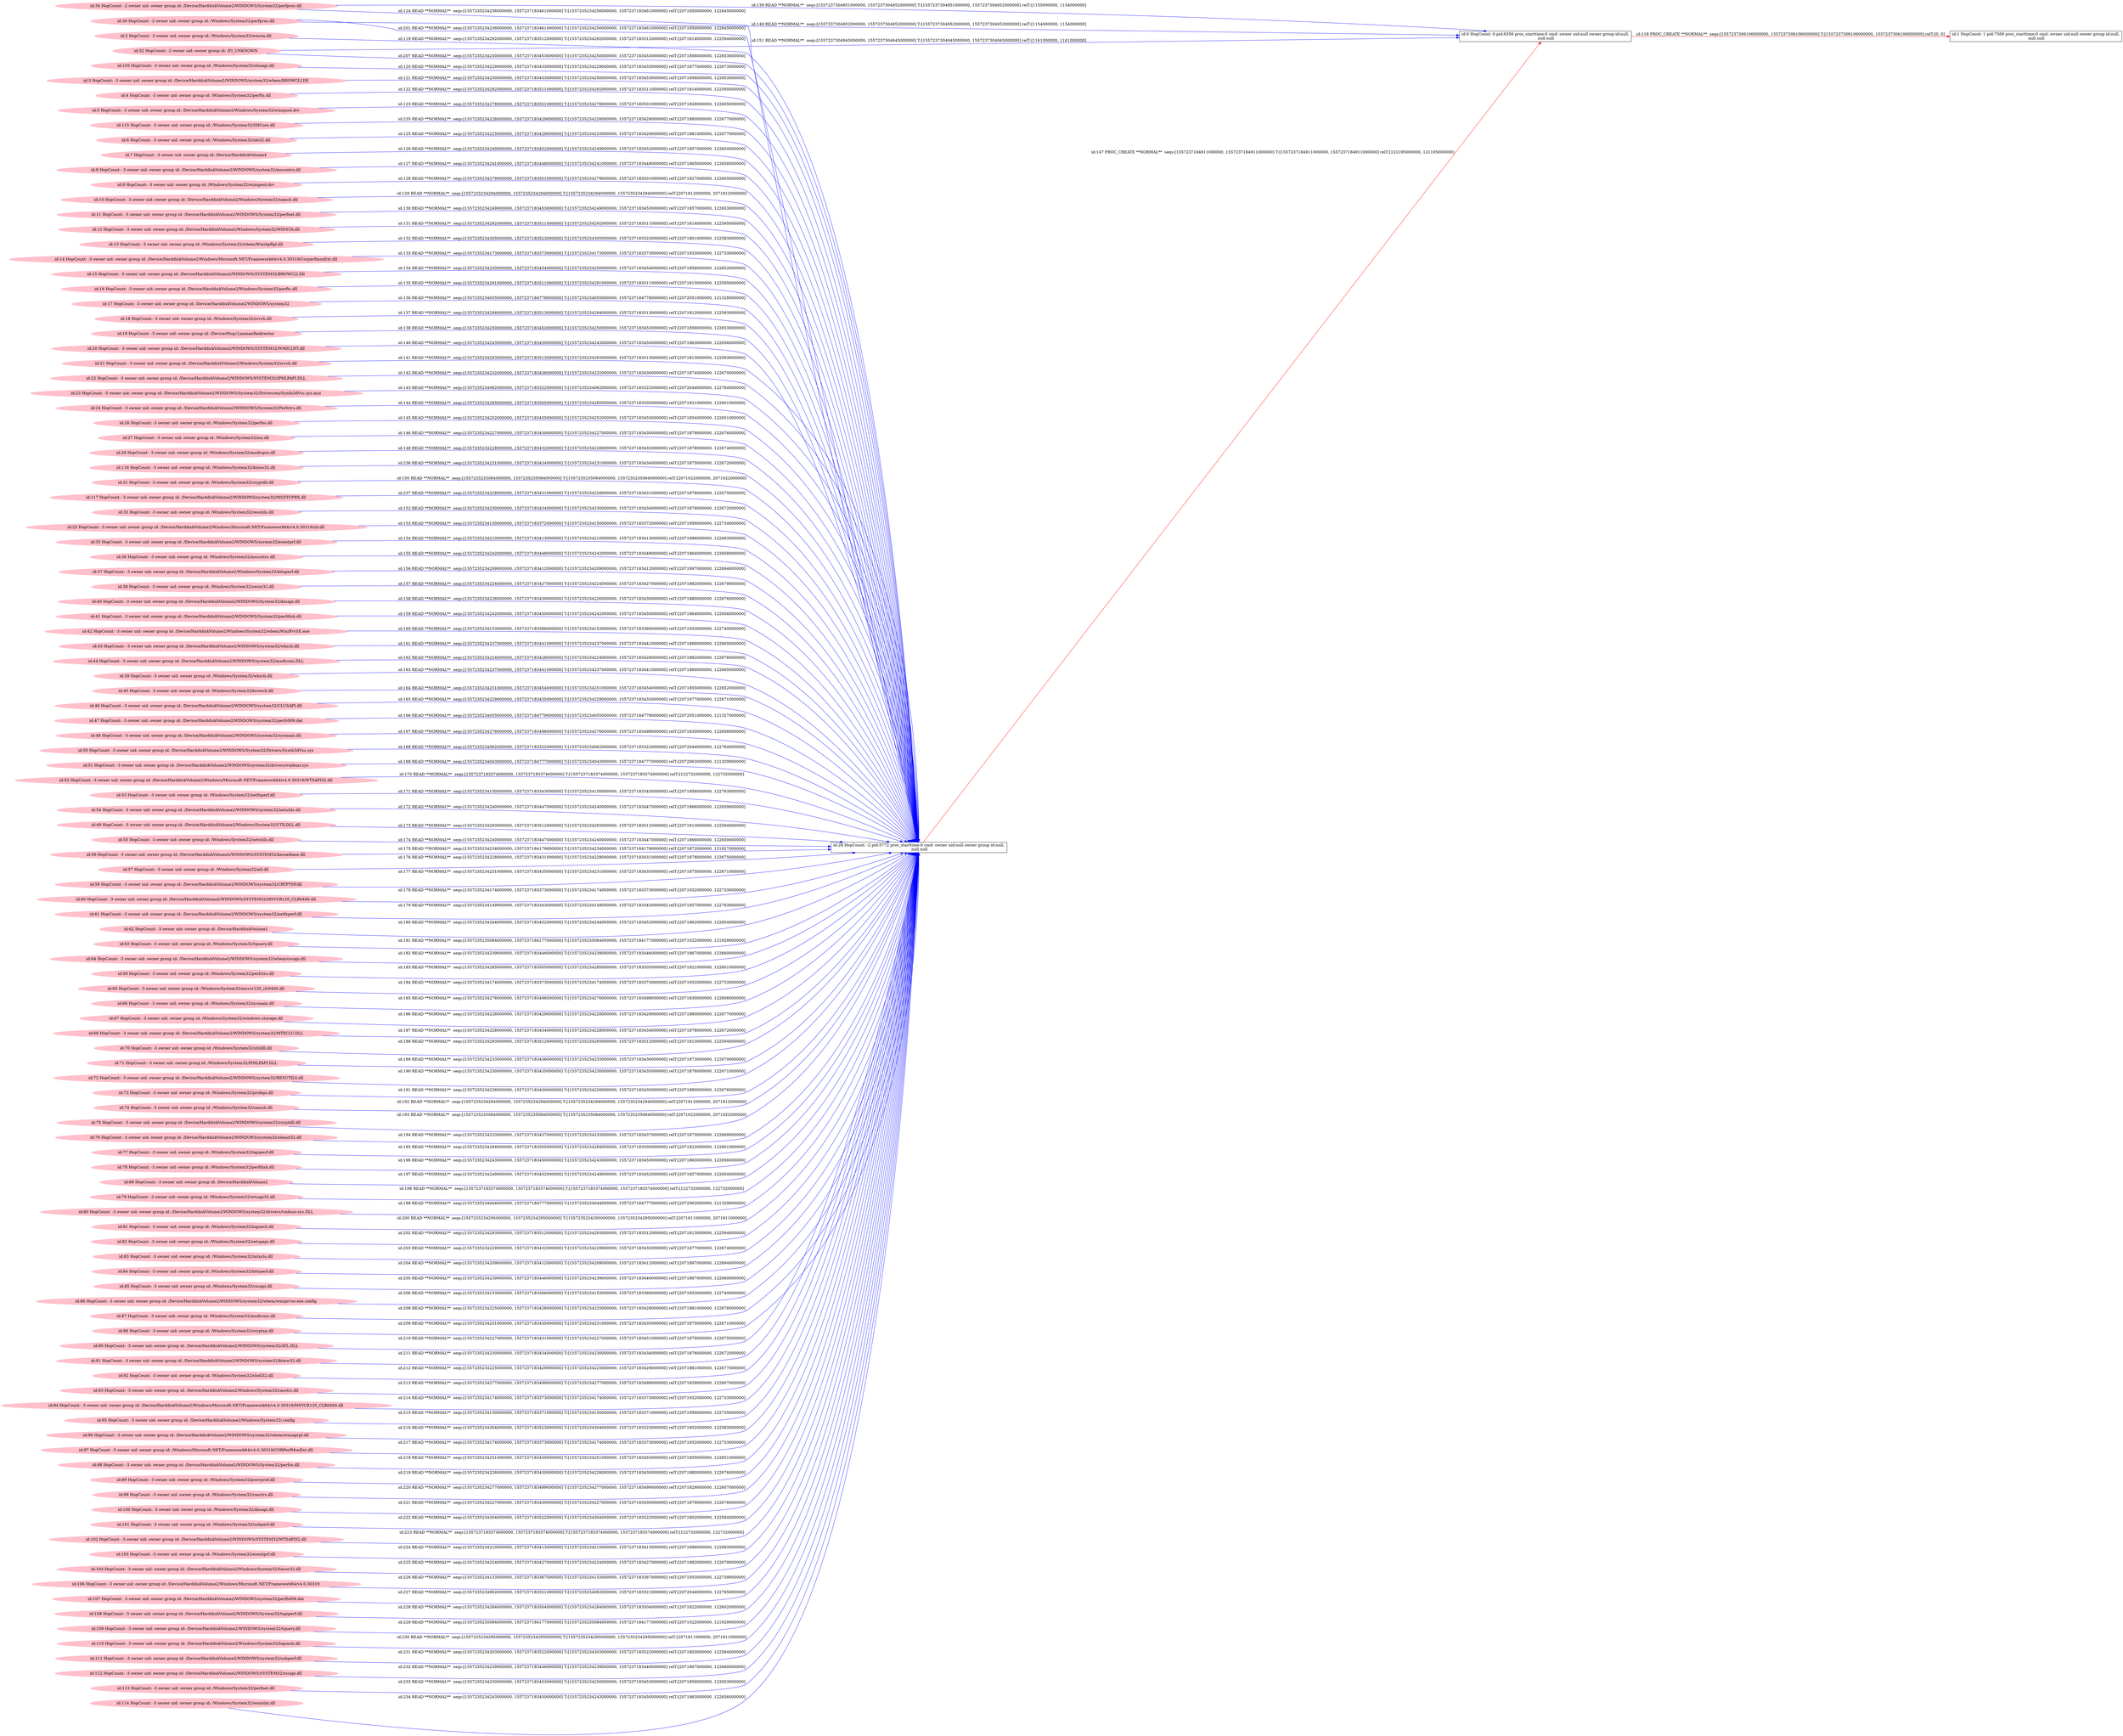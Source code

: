 digraph  {
rankdir=LR
"0"[color=black,label="id:0 HopCount: 0 pid:6356 proc_starttime:0 cmd: owner uid:null owner group id:null,\n null null", shape=box,style=solid];
"1"[color=black,label="id:1 HopCount: 1 pid:7568 proc_starttime:0 cmd: owner uid:null owner group id:null,\n null null", shape=box,style=solid];
"0" -> "1" [id=118,__obj="PROC_CREATE"color=red,label="id:118 PROC_CREATE **NORMAL**  seqs:[1557237306106000000, 1557237306106000000] T:[1557237306106000000, 1557237306106000000] relT:[0, 0]",style=solid];
"2"[color=pink,label="id:2 HopCount: -3 owner uid: owner group id: /Windows/System32/winsta.dll ", shape=oval,style=filled];
"28"[color=black,label="id:28 HopCount: -2 pid:5772 proc_starttime:0 cmd: owner uid:null owner group id:null,\n null null", shape=box,style=solid];
"2" -> "28" [id=119,__obj="READ"color=blue,label="id:119 READ **NORMAL**  seqs:[1557235234292000000, 1557237183512000000] T:[1557235234292000000, 1557237183512000000] relT:[2071814000000, 122594000000]",style=solid];
"105"[color=pink,label="id:105 HopCount: -3 owner uid: owner group id: /Windows/System32/clusapi.dll ", shape=oval,style=filled];
"105" -> "28" [id=120,__obj="READ"color=blue,label="id:120 READ **NORMAL**  seqs:[1557235234229000000, 1557237183433000000] T:[1557235234229000000, 1557237183433000000] relT:[2071877000000, 122673000000]",style=solid];
"3"[color=pink,label="id:3 HopCount: -3 owner uid: owner group id: /Device/HarddiskVolume2/WINDOWS/system32/wbem/BROWCLI.Dll ", shape=oval,style=filled];
"3" -> "28" [id=121,__obj="READ"color=blue,label="id:121 READ **NORMAL**  seqs:[1557235234250000000, 1557237183453000000] T:[1557235234250000000, 1557237183453000000] relT:[2071856000000, 122653000000]",style=solid];
"4"[color=pink,label="id:4 HopCount: -3 owner uid: owner group id: /Windows/System32/perfts.dll ", shape=oval,style=filled];
"4" -> "28" [id=122,__obj="READ"color=blue,label="id:122 READ **NORMAL**  seqs:[1557235234292000000, 1557237183511000000] T:[1557235234292000000, 1557237183511000000] relT:[2071814000000, 122595000000]",style=solid];
"5"[color=pink,label="id:5 HopCount: -3 owner uid: owner group id: /Device/HarddiskVolume2/Windows/System32/winspool.drv ", shape=oval,style=filled];
"5" -> "28" [id=123,__obj="READ"color=blue,label="id:123 READ **NORMAL**  seqs:[1557235234278000000, 1557237183501000000] T:[1557235234278000000, 1557237183501000000] relT:[2071828000000, 122605000000]",style=solid];
"34"[color=pink,label="id:34 HopCount: -2 owner uid: owner group id: /Device/HarddiskVolume2/WINDOWS/System32/perfproc.dll ", shape=oval,style=filled];
"34" -> "28" [id=124,__obj="READ"color=blue,label="id:124 READ **NORMAL**  seqs:[1557235234256000000, 1557237183461000000] T:[1557235234256000000, 1557237183461000000] relT:[2071850000000, 122645000000]",style=solid];
"6"[color=pink,label="id:6 HopCount: -3 owner uid: owner group id: /Windows/System32/ole32.dll ", shape=oval,style=filled];
"6" -> "28" [id=125,__obj="READ"color=blue,label="id:125 READ **NORMAL**  seqs:[1557235234225000000, 1557237183429000000] T:[1557235234225000000, 1557237183429000000] relT:[2071881000000, 122677000000]",style=solid];
"7"[color=pink,label="id:7 HopCount: -3 owner uid: owner group id: /Device/HarddiskVolume4 ", shape=oval,style=filled];
"7" -> "28" [id=126,__obj="READ"color=blue,label="id:126 READ **NORMAL**  seqs:[1557235234249000000, 1557237183452000000] T:[1557235234249000000, 1557237183452000000] relT:[2071857000000, 122654000000]",style=solid];
"8"[color=pink,label="id:8 HopCount: -3 owner uid: owner group id: /Device/HarddiskVolume2/WINDOWS/system32/msscntrs.dll ", shape=oval,style=filled];
"8" -> "28" [id=127,__obj="READ"color=blue,label="id:127 READ **NORMAL**  seqs:[1557235234241000000, 1557237183448000000] T:[1557235234241000000, 1557237183448000000] relT:[2071865000000, 122658000000]",style=solid];
"9"[color=pink,label="id:9 HopCount: -3 owner uid: owner group id: /Windows/System32/winspool.drv ", shape=oval,style=filled];
"9" -> "28" [id=128,__obj="READ"color=blue,label="id:128 READ **NORMAL**  seqs:[1557235234279000000, 1557237183501000000] T:[1557235234279000000, 1557237183501000000] relT:[2071827000000, 122605000000]",style=solid];
"10"[color=pink,label="id:10 HopCount: -3 owner uid: owner group id: /Device/HarddiskVolume2/Windows/System32/samcli.dll ", shape=oval,style=filled];
"10" -> "28" [id=129,__obj="READ"color=blue,label="id:129 READ **NORMAL**  seqs:[1557235234294000000, 1557235234294000000] T:[1557235234294000000, 1557235234294000000] relT:[2071812000000, 2071812000000]",style=solid];
"11"[color=pink,label="id:11 HopCount: -3 owner uid: owner group id: /Device/HarddiskVolume2/WINDOWS/System32/perfnet.dll ", shape=oval,style=filled];
"11" -> "28" [id=130,__obj="READ"color=blue,label="id:130 READ **NORMAL**  seqs:[1557235234249000000, 1557237183453000000] T:[1557235234249000000, 1557237183453000000] relT:[2071857000000, 122653000000]",style=solid];
"12"[color=pink,label="id:12 HopCount: -3 owner uid: owner group id: /Device/HarddiskVolume2/Windows/System32/WINSTA.dll ", shape=oval,style=filled];
"12" -> "28" [id=131,__obj="READ"color=blue,label="id:131 READ **NORMAL**  seqs:[1557235234292000000, 1557237183511000000] T:[1557235234292000000, 1557237183511000000] relT:[2071814000000, 122595000000]",style=solid];
"13"[color=pink,label="id:13 HopCount: -3 owner uid: owner group id: /Windows/System32/wbem/WmiApRpl.dll ", shape=oval,style=filled];
"13" -> "28" [id=132,__obj="READ"color=blue,label="id:132 READ **NORMAL**  seqs:[1557235234305000000, 1557237183523000000] T:[1557235234305000000, 1557237183523000000] relT:[2071801000000, 122583000000]",style=solid];
"14"[color=pink,label="id:14 HopCount: -3 owner uid: owner group id: /Device/HarddiskVolume2/Windows/Microsoft.NET/Framework64/v4.0.30319/CorperfmonExt.dll ", shape=oval,style=filled];
"14" -> "28" [id=133,__obj="READ"color=blue,label="id:133 READ **NORMAL**  seqs:[1557235234173000000, 1557237183373000000] T:[1557235234173000000, 1557237183373000000] relT:[2071933000000, 122733000000]",style=solid];
"15"[color=pink,label="id:15 HopCount: -3 owner uid: owner group id: /Device/HarddiskVolume2/WINDOWS/SYSTEM32/BROWCLI.Dll ", shape=oval,style=filled];
"15" -> "28" [id=134,__obj="READ"color=blue,label="id:134 READ **NORMAL**  seqs:[1557235234250000000, 1557237183454000000] T:[1557235234250000000, 1557237183454000000] relT:[2071856000000, 122652000000]",style=solid];
"16"[color=pink,label="id:16 HopCount: -3 owner uid: owner group id: /Device/HarddiskVolume2/Windows/System32/perfts.dll ", shape=oval,style=filled];
"16" -> "28" [id=135,__obj="READ"color=blue,label="id:135 READ **NORMAL**  seqs:[1557235234291000000, 1557237183511000000] T:[1557235234291000000, 1557237183511000000] relT:[2071815000000, 122595000000]",style=solid];
"17"[color=pink,label="id:17 HopCount: -3 owner uid: owner group id: /Device/HarddiskVolume2/WINDOWS/system32 ", shape=oval,style=filled];
"17" -> "28" [id=136,__obj="READ"color=blue,label="id:136 READ **NORMAL**  seqs:[1557235234055000000, 1557237184778000000] T:[1557235234055000000, 1557237184778000000] relT:[2072051000000, 121328000000]",style=solid];
"18"[color=pink,label="id:18 HopCount: -3 owner uid: owner group id: /Windows/System32/srvcli.dll ", shape=oval,style=filled];
"18" -> "28" [id=137,__obj="READ"color=blue,label="id:137 READ **NORMAL**  seqs:[1557235234294000000, 1557237183513000000] T:[1557235234294000000, 1557237183513000000] relT:[2071812000000, 122593000000]",style=solid];
"19"[color=pink,label="id:19 HopCount: -3 owner uid: owner group id: /Device/Mup/;LanmanRedirector ", shape=oval,style=filled];
"19" -> "28" [id=138,__obj="READ"color=blue,label="id:138 READ **NORMAL**  seqs:[1557235234250000000, 1557237183453000000] T:[1557235234250000000, 1557237183453000000] relT:[2071856000000, 122653000000]",style=solid];
"34" -> "0" [id=139,__obj="READ"color=blue,label="id:139 READ **NORMAL**  seqs:[1557237304951000000, 1557237304952000000] T:[1557237304951000000, 1557237304952000000] relT:[1155000000, 1154000000]",style=solid];
"20"[color=pink,label="id:20 HopCount: -3 owner uid: owner group id: /Device/HarddiskVolume2/WINDOWS/SYSTEM32/WMICLNT.dll ", shape=oval,style=filled];
"20" -> "28" [id=140,__obj="READ"color=blue,label="id:140 READ **NORMAL**  seqs:[1557235234243000000, 1557237183450000000] T:[1557235234243000000, 1557237183450000000] relT:[2071863000000, 122656000000]",style=solid];
"21"[color=pink,label="id:21 HopCount: -3 owner uid: owner group id: /Device/HarddiskVolume2/Windows/System32/srvcli.dll ", shape=oval,style=filled];
"21" -> "28" [id=141,__obj="READ"color=blue,label="id:141 READ **NORMAL**  seqs:[1557235234293000000, 1557237183513000000] T:[1557235234293000000, 1557237183513000000] relT:[2071813000000, 122593000000]",style=solid];
"22"[color=pink,label="id:22 HopCount: -3 owner uid: owner group id: /Device/HarddiskVolume2/WINDOWS/SYSTEM32/IPHLPAPI.DLL ", shape=oval,style=filled];
"22" -> "28" [id=142,__obj="READ"color=blue,label="id:142 READ **NORMAL**  seqs:[1557235234232000000, 1557237183436000000] T:[1557235234232000000, 1557237183436000000] relT:[2071874000000, 122670000000]",style=solid];
"23"[color=pink,label="id:23 HopCount: -3 owner uid: owner group id: /Device/HarddiskVolume2/WINDOWS/System32/Drivers/en/Synth3dVsc.sys.mui ", shape=oval,style=filled];
"23" -> "28" [id=143,__obj="READ"color=blue,label="id:143 READ **NORMAL**  seqs:[1557235234062000000, 1557237183322000000] T:[1557235234062000000, 1557237183322000000] relT:[2072044000000, 122784000000]",style=solid];
"24"[color=pink,label="id:24 HopCount: -3 owner uid: owner group id: /Device/HarddiskVolume2/WINDOWS/System32/Perfctrs.dll ", shape=oval,style=filled];
"24" -> "28" [id=144,__obj="READ"color=blue,label="id:144 READ **NORMAL**  seqs:[1557235234285000000, 1557237183505000000] T:[1557235234285000000, 1557237183505000000] relT:[2071821000000, 122601000000]",style=solid];
"26"[color=pink,label="id:26 HopCount: -3 owner uid: owner group id: /Windows/System32/perfos.dll ", shape=oval,style=filled];
"26" -> "28" [id=145,__obj="READ"color=blue,label="id:145 READ **NORMAL**  seqs:[1557235234252000000, 1557237183455000000] T:[1557235234252000000, 1557237183455000000] relT:[2071854000000, 122651000000]",style=solid];
"27"[color=pink,label="id:27 HopCount: -3 owner uid: owner group id: /Windows/System32/nsi.dll ", shape=oval,style=filled];
"27" -> "28" [id=146,__obj="READ"color=blue,label="id:146 READ **NORMAL**  seqs:[1557235234227000000, 1557237183430000000] T:[1557235234227000000, 1557237183430000000] relT:[2071879000000, 122676000000]",style=solid];
"28" -> "0" [id=147,__obj="PROC_CREATE"color=red,label="id:147 PROC_CREATE **NORMAL**  seqs:[1557237184911000000, 1557237184911000000] T:[1557237184911000000, 1557237184911000000] relT:[121195000000, 121195000000]",style=solid];
"29"[color=pink,label="id:29 HopCount: -3 owner uid: owner group id: /Windows/System32/msdtcprx.dll ", shape=oval,style=filled];
"29" -> "28" [id=148,__obj="READ"color=blue,label="id:148 READ **NORMAL**  seqs:[1557235234228000000, 1557237183432000000] T:[1557235234228000000, 1557237183432000000] relT:[2071878000000, 122674000000]",style=solid];
"30"[color=pink,label="id:30 HopCount: -2 owner uid: owner group id: /Windows/System32/perfproc.dll ", shape=oval,style=filled];
"30" -> "0" [id=149,__obj="READ"color=blue,label="id:149 READ **NORMAL**  seqs:[1557237304952000000, 1557237304952000000] T:[1557237304952000000, 1557237304952000000] relT:[1154000000, 1154000000]",style=solid];
"31"[color=pink,label="id:31 HopCount: -3 owner uid: owner group id: /Windows/System32/cryptdll.dll ", shape=oval,style=filled];
"31" -> "28" [id=150,__obj="READ"color=blue,label="id:150 READ **NORMAL**  seqs:[1557235235084000000, 1557235235084000000] T:[1557235235084000000, 1557235235084000000] relT:[2071022000000, 2071022000000]",style=solid];
"32"[color=pink,label="id:32 HopCount: -2 owner uid: owner group id: /FI_UNKNOWN ", shape=oval,style=filled];
"32" -> "0" [id=151,__obj="READ"color=blue,label="id:151 READ **NORMAL**  seqs:[1557237304945000000, 1557237304945000000] T:[1557237304945000000, 1557237304945000000] relT:[1161000000, 1161000000]",style=solid];
"33"[color=pink,label="id:33 HopCount: -3 owner uid: owner group id: /Windows/System32/resutils.dll ", shape=oval,style=filled];
"33" -> "28" [id=152,__obj="READ"color=blue,label="id:152 READ **NORMAL**  seqs:[1557235234230000000, 1557237183434000000] T:[1557235234230000000, 1557237183434000000] relT:[2071876000000, 122672000000]",style=solid];
"25"[color=pink,label="id:25 HopCount: -3 owner uid: owner group id: /Device/HarddiskVolume2/Windows/Microsoft.NET/Framework64/v4.0.30319/clr.dll ", shape=oval,style=filled];
"25" -> "28" [id=153,__obj="READ"color=blue,label="id:153 READ **NORMAL**  seqs:[1557235234150000000, 1557237183372000000] T:[1557235234150000000, 1557237183372000000] relT:[2071956000000, 122734000000]",style=solid];
"35"[color=pink,label="id:35 HopCount: -3 owner uid: owner group id: /Device/HarddiskVolume2/WINDOWS/system32/esentprf.dll ", shape=oval,style=filled];
"35" -> "28" [id=154,__obj="READ"color=blue,label="id:154 READ **NORMAL**  seqs:[1557235234210000000, 1557237183413000000] T:[1557235234210000000, 1557237183413000000] relT:[2071896000000, 122693000000]",style=solid];
"36"[color=pink,label="id:36 HopCount: -3 owner uid: owner group id: /Windows/System32/msscntrs.dll ", shape=oval,style=filled];
"36" -> "28" [id=155,__obj="READ"color=blue,label="id:155 READ **NORMAL**  seqs:[1557235234242000000, 1557237183448000000] T:[1557235234242000000, 1557237183448000000] relT:[2071864000000, 122658000000]",style=solid];
"37"[color=pink,label="id:37 HopCount: -3 owner uid: owner group id: /Device/HarddiskVolume2/Windows/System32/bitsperf.dll ", shape=oval,style=filled];
"37" -> "28" [id=156,__obj="READ"color=blue,label="id:156 READ **NORMAL**  seqs:[1557235234209000000, 1557237183412000000] T:[1557235234209000000, 1557237183412000000] relT:[2071897000000, 122694000000]",style=solid];
"38"[color=pink,label="id:38 HopCount: -3 owner uid: owner group id: /Windows/System32/secur32.dll ", shape=oval,style=filled];
"38" -> "28" [id=157,__obj="READ"color=blue,label="id:157 READ **NORMAL**  seqs:[1557235234224000000, 1557237183427000000] T:[1557235234224000000, 1557237183427000000] relT:[2071882000000, 122679000000]",style=solid];
"40"[color=pink,label="id:40 HopCount: -3 owner uid: owner group id: /Device/HarddiskVolume2/WINDOWS/System32/dnsapi.dll ", shape=oval,style=filled];
"40" -> "28" [id=158,__obj="READ"color=blue,label="id:158 READ **NORMAL**  seqs:[1557235234226000000, 1557237183430000000] T:[1557235234226000000, 1557237183430000000] relT:[2071880000000, 122676000000]",style=solid];
"41"[color=pink,label="id:41 HopCount: -3 owner uid: owner group id: /Device/HarddiskVolume2/WINDOWS/System32/perfdisk.dll ", shape=oval,style=filled];
"41" -> "28" [id=159,__obj="READ"color=blue,label="id:159 READ **NORMAL**  seqs:[1557235234242000000, 1557237183450000000] T:[1557235234242000000, 1557237183450000000] relT:[2071864000000, 122656000000]",style=solid];
"42"[color=pink,label="id:42 HopCount: -3 owner uid: owner group id: /Device/HarddiskVolume2/Windows/System32/wbem/WmiPrvSE.exe ", shape=oval,style=filled];
"42" -> "28" [id=160,__obj="READ"color=blue,label="id:160 READ **NORMAL**  seqs:[1557235234153000000, 1557237183366000000] T:[1557235234153000000, 1557237183366000000] relT:[2071953000000, 122740000000]",style=solid];
"43"[color=pink,label="id:43 HopCount: -3 owner uid: owner group id: /Device/HarddiskVolume2/WINDOWS/system32/wkscli.dll ", shape=oval,style=filled];
"43" -> "28" [id=161,__obj="READ"color=blue,label="id:161 READ **NORMAL**  seqs:[1557235234237000000, 1557237183441000000] T:[1557235234237000000, 1557237183441000000] relT:[2071869000000, 122665000000]",style=solid];
"44"[color=pink,label="id:44 HopCount: -3 owner uid: owner group id: /Device/HarddiskVolume2/WINDOWS/system32/msdtcuiu.DLL ", shape=oval,style=filled];
"44" -> "28" [id=162,__obj="READ"color=blue,label="id:162 READ **NORMAL**  seqs:[1557235234224000000, 1557237183428000000] T:[1557235234224000000, 1557237183428000000] relT:[2071882000000, 122678000000]",style=solid];
"39"[color=pink,label="id:39 HopCount: -3 owner uid: owner group id: /Windows/System32/wkscli.dll ", shape=oval,style=filled];
"39" -> "28" [id=163,__obj="READ"color=blue,label="id:163 READ **NORMAL**  seqs:[1557235234237000000, 1557237183441000000] T:[1557235234237000000, 1557237183441000000] relT:[2071869000000, 122665000000]",style=solid];
"45"[color=pink,label="id:45 HopCount: -3 owner uid: owner group id: /Windows/System32/browcli.dll ", shape=oval,style=filled];
"45" -> "28" [id=164,__obj="READ"color=blue,label="id:164 READ **NORMAL**  seqs:[1557235234251000000, 1557237183454000000] T:[1557235234251000000, 1557237183454000000] relT:[2071855000000, 122652000000]",style=solid];
"46"[color=pink,label="id:46 HopCount: -3 owner uid: owner group id: /Device/HarddiskVolume2/WINDOWS/system32/CLUSAPI.dll ", shape=oval,style=filled];
"46" -> "28" [id=165,__obj="READ"color=blue,label="id:165 READ **NORMAL**  seqs:[1557235234229000000, 1557237183435000000] T:[1557235234229000000, 1557237183435000000] relT:[2071877000000, 122671000000]",style=solid];
"47"[color=pink,label="id:47 HopCount: -3 owner uid: owner group id: /Device/HarddiskVolume2/WINDOWS/system32/perfc009.dat ", shape=oval,style=filled];
"47" -> "28" [id=166,__obj="READ"color=blue,label="id:166 READ **NORMAL**  seqs:[1557235234055000000, 1557237184779000000] T:[1557235234055000000, 1557237184779000000] relT:[2072051000000, 121327000000]",style=solid];
"48"[color=pink,label="id:48 HopCount: -3 owner uid: owner group id: /Device/HarddiskVolume2/WINDOWS/system32/sysmain.dll ", shape=oval,style=filled];
"48" -> "28" [id=167,__obj="READ"color=blue,label="id:167 READ **NORMAL**  seqs:[1557235234276000000, 1557237183498000000] T:[1557235234276000000, 1557237183498000000] relT:[2071830000000, 122608000000]",style=solid];
"50"[color=pink,label="id:50 HopCount: -3 owner uid: owner group id: /Device/HarddiskVolume2/WINDOWS/System32/Drivers/Synth3dVsc.sys ", shape=oval,style=filled];
"50" -> "28" [id=168,__obj="READ"color=blue,label="id:168 READ **NORMAL**  seqs:[1557235234062000000, 1557237183322000000] T:[1557235234062000000, 1557237183322000000] relT:[2072044000000, 122784000000]",style=solid];
"51"[color=pink,label="id:51 HopCount: -3 owner uid: owner group id: /Device/HarddiskVolume2/WINDOWS/system32/drivers/vmbusr.sys ", shape=oval,style=filled];
"51" -> "28" [id=169,__obj="READ"color=blue,label="id:169 READ **NORMAL**  seqs:[1557235234043000000, 1557237184777000000] T:[1557235234043000000, 1557237184777000000] relT:[2072063000000, 121329000000]",style=solid];
"52"[color=pink,label="id:52 HopCount: -3 owner uid: owner group id: /Device/HarddiskVolume2/Windows/Microsoft.NET/Framework64/v4.0.30319/WTSAPI32.dll ", shape=oval,style=filled];
"52" -> "28" [id=170,__obj="READ"color=blue,label="id:170 READ **NORMAL**  seqs:[1557237183374000000, 1557237183374000000] T:[1557237183374000000, 1557237183374000000] relT:[122732000000, 122732000000]",style=solid];
"53"[color=pink,label="id:53 HopCount: -3 owner uid: owner group id: /Windows/System32/netfxperf.dll ", shape=oval,style=filled];
"53" -> "28" [id=171,__obj="READ"color=blue,label="id:171 READ **NORMAL**  seqs:[1557235234150000000, 1557237183343000000] T:[1557235234150000000, 1557237183343000000] relT:[2071956000000, 122763000000]",style=solid];
"54"[color=pink,label="id:54 HopCount: -3 owner uid: owner group id: /Device/HarddiskVolume2/WINDOWS/system32/netutils.dll ", shape=oval,style=filled];
"54" -> "28" [id=172,__obj="READ"color=blue,label="id:172 READ **NORMAL**  seqs:[1557235234240000000, 1557237183447000000] T:[1557235234240000000, 1557237183447000000] relT:[2071866000000, 122659000000]",style=solid];
"49"[color=pink,label="id:49 HopCount: -3 owner uid: owner group id: /Device/HarddiskVolume2/Windows/System32/UTILDLL.dll ", shape=oval,style=filled];
"49" -> "28" [id=173,__obj="READ"color=blue,label="id:173 READ **NORMAL**  seqs:[1557235234293000000, 1557237183512000000] T:[1557235234293000000, 1557237183512000000] relT:[2071813000000, 122594000000]",style=solid];
"55"[color=pink,label="id:55 HopCount: -3 owner uid: owner group id: /Windows/System32/netutils.dll ", shape=oval,style=filled];
"55" -> "28" [id=174,__obj="READ"color=blue,label="id:174 READ **NORMAL**  seqs:[1557235234240000000, 1557237183447000000] T:[1557235234240000000, 1557237183447000000] relT:[2071866000000, 122659000000]",style=solid];
"56"[color=pink,label="id:56 HopCount: -3 owner uid: owner group id: /Device/HarddiskVolume2/WINDOWS/SYSTEM32/kernelbase.dll ", shape=oval,style=filled];
"56" -> "28" [id=175,__obj="READ"color=blue,label="id:175 READ **NORMAL**  seqs:[1557235234234000000, 1557237184179000000] T:[1557235234234000000, 1557237184179000000] relT:[2071872000000, 121927000000]",style=solid];
"57"[color=pink,label="id:57 HopCount: -3 owner uid: owner group id: /Windows/System32/atl.dll ", shape=oval,style=filled];
"57" -> "28" [id=176,__obj="READ"color=blue,label="id:176 READ **NORMAL**  seqs:[1557235234228000000, 1557237183431000000] T:[1557235234228000000, 1557237183431000000] relT:[2071878000000, 122675000000]",style=solid];
"58"[color=pink,label="id:58 HopCount: -3 owner uid: owner group id: /Device/HarddiskVolume2/WINDOWS/system32/CRYPTSP.dll ", shape=oval,style=filled];
"58" -> "28" [id=177,__obj="READ"color=blue,label="id:177 READ **NORMAL**  seqs:[1557235234231000000, 1557237183435000000] T:[1557235234231000000, 1557237183435000000] relT:[2071875000000, 122671000000]",style=solid];
"60"[color=pink,label="id:60 HopCount: -3 owner uid: owner group id: /Device/HarddiskVolume2/WINDOWS/SYSTEM32/MSVCR120_CLR0400.dll ", shape=oval,style=filled];
"60" -> "28" [id=178,__obj="READ"color=blue,label="id:178 READ **NORMAL**  seqs:[1557235234174000000, 1557237183373000000] T:[1557235234174000000, 1557237183373000000] relT:[2071932000000, 122733000000]",style=solid];
"61"[color=pink,label="id:61 HopCount: -3 owner uid: owner group id: /Device/HarddiskVolume2/WINDOWS/system32/netfxperf.dll ", shape=oval,style=filled];
"61" -> "28" [id=179,__obj="READ"color=blue,label="id:179 READ **NORMAL**  seqs:[1557235234149000000, 1557237183343000000] T:[1557235234149000000, 1557237183343000000] relT:[2071957000000, 122763000000]",style=solid];
"62"[color=pink,label="id:62 HopCount: -3 owner uid: owner group id: /Device/HarddiskVolume1 ", shape=oval,style=filled];
"62" -> "28" [id=180,__obj="READ"color=blue,label="id:180 READ **NORMAL**  seqs:[1557235234244000000, 1557237183452000000] T:[1557235234244000000, 1557237183452000000] relT:[2071862000000, 122654000000]",style=solid];
"63"[color=pink,label="id:63 HopCount: -3 owner uid: owner group id: /Windows/System32/tquery.dll ", shape=oval,style=filled];
"63" -> "28" [id=181,__obj="READ"color=blue,label="id:181 READ **NORMAL**  seqs:[1557235235084000000, 1557237184177000000] T:[1557235235084000000, 1557237184177000000] relT:[2071022000000, 121929000000]",style=solid];
"64"[color=pink,label="id:64 HopCount: -3 owner uid: owner group id: /Device/HarddiskVolume2/WINDOWS/system32/wbem/cscapi.dll ", shape=oval,style=filled];
"64" -> "28" [id=182,__obj="READ"color=blue,label="id:182 READ **NORMAL**  seqs:[1557235234239000000, 1557237183446000000] T:[1557235234239000000, 1557237183446000000] relT:[2071867000000, 122660000000]",style=solid];
"59"[color=pink,label="id:59 HopCount: -3 owner uid: owner group id: /Windows/System32/perfctrs.dll ", shape=oval,style=filled];
"59" -> "28" [id=183,__obj="READ"color=blue,label="id:183 READ **NORMAL**  seqs:[1557235234285000000, 1557237183505000000] T:[1557235234285000000, 1557237183505000000] relT:[2071821000000, 122601000000]",style=solid];
"65"[color=pink,label="id:65 HopCount: -3 owner uid: owner group id: /Windows/System32/msvcr120_clr0400.dll ", shape=oval,style=filled];
"65" -> "28" [id=184,__obj="READ"color=blue,label="id:184 READ **NORMAL**  seqs:[1557235234174000000, 1557237183373000000] T:[1557235234174000000, 1557237183373000000] relT:[2071932000000, 122733000000]",style=solid];
"66"[color=pink,label="id:66 HopCount: -3 owner uid: owner group id: /Windows/System32/sysmain.dll ", shape=oval,style=filled];
"66" -> "28" [id=185,__obj="READ"color=blue,label="id:185 READ **NORMAL**  seqs:[1557235234276000000, 1557237183498000000] T:[1557235234276000000, 1557237183498000000] relT:[2071830000000, 122608000000]",style=solid];
"67"[color=pink,label="id:67 HopCount: -3 owner uid: owner group id: /Windows/System32/windows.storage.dll ", shape=oval,style=filled];
"67" -> "28" [id=186,__obj="READ"color=blue,label="id:186 READ **NORMAL**  seqs:[1557235234226000000, 1557237183429000000] T:[1557235234226000000, 1557237183429000000] relT:[2071880000000, 122677000000]",style=solid];
"68"[color=pink,label="id:68 HopCount: -3 owner uid: owner group id: /Device/HarddiskVolume2/WINDOWS/system32/MTXCLU.DLL ", shape=oval,style=filled];
"68" -> "28" [id=187,__obj="READ"color=blue,label="id:187 READ **NORMAL**  seqs:[1557235234228000000, 1557237183434000000] T:[1557235234228000000, 1557237183434000000] relT:[2071878000000, 122672000000]",style=solid];
"70"[color=pink,label="id:70 HopCount: -3 owner uid: owner group id: /Windows/System32/utildll.dll ", shape=oval,style=filled];
"70" -> "28" [id=188,__obj="READ"color=blue,label="id:188 READ **NORMAL**  seqs:[1557235234293000000, 1557237183512000000] T:[1557235234293000000, 1557237183512000000] relT:[2071813000000, 122594000000]",style=solid];
"71"[color=pink,label="id:71 HopCount: -3 owner uid: owner group id: /Windows/System32/IPHLPAPI.DLL ", shape=oval,style=filled];
"71" -> "28" [id=189,__obj="READ"color=blue,label="id:189 READ **NORMAL**  seqs:[1557235234233000000, 1557237183436000000] T:[1557235234233000000, 1557237183436000000] relT:[2071873000000, 122670000000]",style=solid];
"72"[color=pink,label="id:72 HopCount: -3 owner uid: owner group id: /Device/HarddiskVolume2/WINDOWS/system32/RESUTILS.dll ", shape=oval,style=filled];
"72" -> "28" [id=190,__obj="READ"color=blue,label="id:190 READ **NORMAL**  seqs:[1557235234230000000, 1557237183435000000] T:[1557235234230000000, 1557237183435000000] relT:[2071876000000, 122671000000]",style=solid];
"73"[color=pink,label="id:73 HopCount: -3 owner uid: owner group id: /Windows/System32/profapi.dll ", shape=oval,style=filled];
"73" -> "28" [id=191,__obj="READ"color=blue,label="id:191 READ **NORMAL**  seqs:[1557235234226000000, 1557237183430000000] T:[1557235234226000000, 1557237183430000000] relT:[2071880000000, 122676000000]",style=solid];
"74"[color=pink,label="id:74 HopCount: -3 owner uid: owner group id: /Windows/System32/samcli.dll ", shape=oval,style=filled];
"74" -> "28" [id=192,__obj="READ"color=blue,label="id:192 READ **NORMAL**  seqs:[1557235234294000000, 1557235234294000000] T:[1557235234294000000, 1557235234294000000] relT:[2071812000000, 2071812000000]",style=solid];
"75"[color=pink,label="id:75 HopCount: -3 owner uid: owner group id: /Device/HarddiskVolume2/WINDOWS/system32/cryptdll.dll ", shape=oval,style=filled];
"75" -> "28" [id=193,__obj="READ"color=blue,label="id:193 READ **NORMAL**  seqs:[1557235235084000000, 1557235235084000000] T:[1557235235084000000, 1557235235084000000] relT:[2071022000000, 2071022000000]",style=solid];
"76"[color=pink,label="id:76 HopCount: -3 owner uid: owner group id: /Device/HarddiskVolume2/WINDOWS/system32/oleaut32.dll ", shape=oval,style=filled];
"76" -> "28" [id=194,__obj="READ"color=blue,label="id:194 READ **NORMAL**  seqs:[1557235234233000000, 1557237183437000000] T:[1557235234233000000, 1557237183437000000] relT:[2071873000000, 122669000000]",style=solid];
"77"[color=pink,label="id:77 HopCount: -3 owner uid: owner group id: /Windows/System32/tapiperf.dll ", shape=oval,style=filled];
"77" -> "28" [id=195,__obj="READ"color=blue,label="id:195 READ **NORMAL**  seqs:[1557235234284000000, 1557237183505000000] T:[1557235234284000000, 1557237183505000000] relT:[2071822000000, 122601000000]",style=solid];
"78"[color=pink,label="id:78 HopCount: -3 owner uid: owner group id: /Windows/System32/perfdisk.dll ", shape=oval,style=filled];
"78" -> "28" [id=196,__obj="READ"color=blue,label="id:196 READ **NORMAL**  seqs:[1557235234243000000, 1557237183450000000] T:[1557235234243000000, 1557237183450000000] relT:[2071863000000, 122656000000]",style=solid];
"69"[color=pink,label="id:69 HopCount: -3 owner uid: owner group id: /Device/HarddiskVolume2 ", shape=oval,style=filled];
"69" -> "28" [id=197,__obj="READ"color=blue,label="id:197 READ **NORMAL**  seqs:[1557235234249000000, 1557237183452000000] T:[1557235234249000000, 1557237183452000000] relT:[2071857000000, 122654000000]",style=solid];
"79"[color=pink,label="id:79 HopCount: -3 owner uid: owner group id: /Windows/System32/wtsapi32.dll ", shape=oval,style=filled];
"79" -> "28" [id=198,__obj="READ"color=blue,label="id:198 READ **NORMAL**  seqs:[1557237183374000000, 1557237183374000000] T:[1557237183374000000, 1557237183374000000] relT:[122732000000, 122732000000]",style=solid];
"80"[color=pink,label="id:80 HopCount: -3 owner uid: owner group id: /Device/HarddiskVolume2/WINDOWS/system32/drivers/vmbusr.sys.DLL ", shape=oval,style=filled];
"80" -> "28" [id=199,__obj="READ"color=blue,label="id:199 READ **NORMAL**  seqs:[1557235234044000000, 1557237184777000000] T:[1557235234044000000, 1557237184777000000] relT:[2072062000000, 121329000000]",style=solid];
"81"[color=pink,label="id:81 HopCount: -3 owner uid: owner group id: /Windows/System32/logoncli.dll ", shape=oval,style=filled];
"81" -> "28" [id=200,__obj="READ"color=blue,label="id:200 READ **NORMAL**  seqs:[1557235234295000000, 1557235234295000000] T:[1557235234295000000, 1557235234295000000] relT:[2071811000000, 2071811000000]",style=solid];
"30" -> "28" [id=201,__obj="READ"color=blue,label="id:201 READ **NORMAL**  seqs:[1557235234256000000, 1557237183461000000] T:[1557235234256000000, 1557237183461000000] relT:[2071850000000, 122645000000]",style=solid];
"82"[color=pink,label="id:82 HopCount: -3 owner uid: owner group id: /Windows/System32/setupapi.dll ", shape=oval,style=filled];
"82" -> "28" [id=202,__obj="READ"color=blue,label="id:202 READ **NORMAL**  seqs:[1557235234293000000, 1557237183512000000] T:[1557235234293000000, 1557237183512000000] relT:[2071813000000, 122594000000]",style=solid];
"83"[color=pink,label="id:83 HopCount: -3 owner uid: owner group id: /Windows/System32/mtxclu.dll ", shape=oval,style=filled];
"83" -> "28" [id=203,__obj="READ"color=blue,label="id:203 READ **NORMAL**  seqs:[1557235234229000000, 1557237183432000000] T:[1557235234229000000, 1557237183432000000] relT:[2071877000000, 122674000000]",style=solid];
"84"[color=pink,label="id:84 HopCount: -3 owner uid: owner group id: /Windows/System32/bitsperf.dll ", shape=oval,style=filled];
"84" -> "28" [id=204,__obj="READ"color=blue,label="id:204 READ **NORMAL**  seqs:[1557235234209000000, 1557237183412000000] T:[1557235234209000000, 1557237183412000000] relT:[2071897000000, 122694000000]",style=solid];
"85"[color=pink,label="id:85 HopCount: -3 owner uid: owner group id: /Windows/System32/cscapi.dll ", shape=oval,style=filled];
"85" -> "28" [id=205,__obj="READ"color=blue,label="id:205 READ **NORMAL**  seqs:[1557235234239000000, 1557237183446000000] T:[1557235234239000000, 1557237183446000000] relT:[2071867000000, 122660000000]",style=solid];
"86"[color=pink,label="id:86 HopCount: -3 owner uid: owner group id: /Device/HarddiskVolume2/WINDOWS/system32/wbem/wmiprvse.exe.config ", shape=oval,style=filled];
"86" -> "28" [id=206,__obj="READ"color=blue,label="id:206 READ **NORMAL**  seqs:[1557235234153000000, 1557237183366000000] T:[1557235234153000000, 1557237183366000000] relT:[2071953000000, 122740000000]",style=solid];
"32" -> "28" [id=207,__obj="READ"color=blue,label="id:207 READ **NORMAL**  seqs:[1557235234250000000, 1557237183453000000] T:[1557235234250000000, 1557237183453000000] relT:[2071856000000, 122653000000]",style=solid];
"87"[color=pink,label="id:87 HopCount: -3 owner uid: owner group id: /Windows/System32/msdtcuiu.dll ", shape=oval,style=filled];
"87" -> "28" [id=208,__obj="READ"color=blue,label="id:208 READ **NORMAL**  seqs:[1557235234225000000, 1557237183428000000] T:[1557235234225000000, 1557237183428000000] relT:[2071881000000, 122678000000]",style=solid];
"88"[color=pink,label="id:88 HopCount: -3 owner uid: owner group id: /Windows/System32/cryptsp.dll ", shape=oval,style=filled];
"88" -> "28" [id=209,__obj="READ"color=blue,label="id:209 READ **NORMAL**  seqs:[1557235234231000000, 1557237183435000000] T:[1557235234231000000, 1557237183435000000] relT:[2071875000000, 122671000000]",style=solid];
"90"[color=pink,label="id:90 HopCount: -3 owner uid: owner group id: /Device/HarddiskVolume2/WINDOWS/system32/ATL.DLL ", shape=oval,style=filled];
"90" -> "28" [id=210,__obj="READ"color=blue,label="id:210 READ **NORMAL**  seqs:[1557235234227000000, 1557237183431000000] T:[1557235234227000000, 1557237183431000000] relT:[2071879000000, 122675000000]",style=solid];
"91"[color=pink,label="id:91 HopCount: -3 owner uid: owner group id: /Device/HarddiskVolume2/WINDOWS/system32/ktmw32.dll ", shape=oval,style=filled];
"91" -> "28" [id=211,__obj="READ"color=blue,label="id:211 READ **NORMAL**  seqs:[1557235234230000000, 1557237183434000000] T:[1557235234230000000, 1557237183434000000] relT:[2071876000000, 122672000000]",style=solid];
"92"[color=pink,label="id:92 HopCount: -3 owner uid: owner group id: /Windows/System32/shell32.dll ", shape=oval,style=filled];
"92" -> "28" [id=212,__obj="READ"color=blue,label="id:212 READ **NORMAL**  seqs:[1557235234225000000, 1557237183429000000] T:[1557235234225000000, 1557237183429000000] relT:[2071881000000, 122677000000]",style=solid];
"93"[color=pink,label="id:93 HopCount: -3 owner uid: owner group id: /Device/HarddiskVolume2/Windows/System32/rasctrs.dll ", shape=oval,style=filled];
"93" -> "28" [id=213,__obj="READ"color=blue,label="id:213 READ **NORMAL**  seqs:[1557235234277000000, 1557237183499000000] T:[1557235234277000000, 1557237183499000000] relT:[2071829000000, 122607000000]",style=solid];
"94"[color=pink,label="id:94 HopCount: -3 owner uid: owner group id: /Device/HarddiskVolume2/Windows/Microsoft.NET/Framework64/v4.0.30319/MSVCR120_CLR0400.dll ", shape=oval,style=filled];
"94" -> "28" [id=214,__obj="READ"color=blue,label="id:214 READ **NORMAL**  seqs:[1557235234174000000, 1557237183373000000] T:[1557235234174000000, 1557237183373000000] relT:[2071932000000, 122733000000]",style=solid];
"95"[color=pink,label="id:95 HopCount: -3 owner uid: owner group id: /Device/HarddiskVolume2/Windows/System32/.config ", shape=oval,style=filled];
"95" -> "28" [id=215,__obj="READ"color=blue,label="id:215 READ **NORMAL**  seqs:[1557235234150000000, 1557237183371000000] T:[1557235234150000000, 1557237183371000000] relT:[2071956000000, 122735000000]",style=solid];
"96"[color=pink,label="id:96 HopCount: -3 owner uid: owner group id: /Device/HarddiskVolume2/WINDOWS/system32/wbem/wmiaprpl.dll ", shape=oval,style=filled];
"96" -> "28" [id=216,__obj="READ"color=blue,label="id:216 READ **NORMAL**  seqs:[1557235234304000000, 1557237183523000000] T:[1557235234304000000, 1557237183523000000] relT:[2071802000000, 122583000000]",style=solid];
"97"[color=pink,label="id:97 HopCount: -3 owner uid: owner group id: /Windows/Microsoft.NET/Framework64/v4.0.30319/CORPerfMonExt.dll ", shape=oval,style=filled];
"97" -> "28" [id=217,__obj="READ"color=blue,label="id:217 READ **NORMAL**  seqs:[1557235234174000000, 1557237183373000000] T:[1557235234174000000, 1557237183373000000] relT:[2071932000000, 122733000000]",style=solid];
"98"[color=pink,label="id:98 HopCount: -3 owner uid: owner group id: /Device/HarddiskVolume2/WINDOWS/System32/perfos.dll ", shape=oval,style=filled];
"98" -> "28" [id=218,__obj="READ"color=blue,label="id:218 READ **NORMAL**  seqs:[1557235234251000000, 1557237183455000000] T:[1557235234251000000, 1557237183455000000] relT:[2071855000000, 122651000000]",style=solid];
"89"[color=pink,label="id:89 HopCount: -3 owner uid: owner group id: /Windows/System32/powrprof.dll ", shape=oval,style=filled];
"89" -> "28" [id=219,__obj="READ"color=blue,label="id:219 READ **NORMAL**  seqs:[1557235234226000000, 1557237183430000000] T:[1557235234226000000, 1557237183430000000] relT:[2071880000000, 122676000000]",style=solid];
"99"[color=pink,label="id:99 HopCount: -3 owner uid: owner group id: /Windows/System32/rasctrs.dll ", shape=oval,style=filled];
"99" -> "28" [id=220,__obj="READ"color=blue,label="id:220 READ **NORMAL**  seqs:[1557235234277000000, 1557237183499000000] T:[1557235234277000000, 1557237183499000000] relT:[2071829000000, 122607000000]",style=solid];
"100"[color=pink,label="id:100 HopCount: -3 owner uid: owner group id: /Windows/System32/dnsapi.dll ", shape=oval,style=filled];
"100" -> "28" [id=221,__obj="READ"color=blue,label="id:221 READ **NORMAL**  seqs:[1557235234227000000, 1557237183430000000] T:[1557235234227000000, 1557237183430000000] relT:[2071879000000, 122676000000]",style=solid];
"101"[color=pink,label="id:101 HopCount: -3 owner uid: owner group id: /Windows/System32/usbperf.dll ", shape=oval,style=filled];
"101" -> "28" [id=222,__obj="READ"color=blue,label="id:222 READ **NORMAL**  seqs:[1557235234304000000, 1557237183522000000] T:[1557235234304000000, 1557237183522000000] relT:[2071802000000, 122584000000]",style=solid];
"102"[color=pink,label="id:102 HopCount: -3 owner uid: owner group id: /Device/HarddiskVolume2/WINDOWS/SYSTEM32/WTSAPI32.dll ", shape=oval,style=filled];
"102" -> "28" [id=223,__obj="READ"color=blue,label="id:223 READ **NORMAL**  seqs:[1557237183374000000, 1557237183374000000] T:[1557237183374000000, 1557237183374000000] relT:[122732000000, 122732000000]",style=solid];
"103"[color=pink,label="id:103 HopCount: -3 owner uid: owner group id: /Windows/System32/esentprf.dll ", shape=oval,style=filled];
"103" -> "28" [id=224,__obj="READ"color=blue,label="id:224 READ **NORMAL**  seqs:[1557235234210000000, 1557237183413000000] T:[1557235234210000000, 1557237183413000000] relT:[2071896000000, 122693000000]",style=solid];
"104"[color=pink,label="id:104 HopCount: -3 owner uid: owner group id: /Device/HarddiskVolume2/Windows/System32/Secur32.dll ", shape=oval,style=filled];
"104" -> "28" [id=225,__obj="READ"color=blue,label="id:225 READ **NORMAL**  seqs:[1557235234224000000, 1557237183427000000] T:[1557235234224000000, 1557237183427000000] relT:[2071882000000, 122679000000]",style=solid];
"106"[color=pink,label="id:106 HopCount: -3 owner uid: owner group id: /Device/HarddiskVolume2/Windows/Microsoft.NET/Framework64/v4.0.30319 ", shape=oval,style=filled];
"106" -> "28" [id=226,__obj="READ"color=blue,label="id:226 READ **NORMAL**  seqs:[1557235234153000000, 1557237183367000000] T:[1557235234153000000, 1557237183367000000] relT:[2071953000000, 122739000000]",style=solid];
"107"[color=pink,label="id:107 HopCount: -3 owner uid: owner group id: /Device/HarddiskVolume2/WINDOWS/system32/perfh009.dat ", shape=oval,style=filled];
"107" -> "28" [id=227,__obj="READ"color=blue,label="id:227 READ **NORMAL**  seqs:[1557235234062000000, 1557237183321000000] T:[1557235234062000000, 1557237183321000000] relT:[2072044000000, 122785000000]",style=solid];
"108"[color=pink,label="id:108 HopCount: -3 owner uid: owner group id: /Device/HarddiskVolume2/WINDOWS/System32/tapiperf.dll ", shape=oval,style=filled];
"108" -> "28" [id=228,__obj="READ"color=blue,label="id:228 READ **NORMAL**  seqs:[1557235234284000000, 1557237183504000000] T:[1557235234284000000, 1557237183504000000] relT:[2071822000000, 122602000000]",style=solid];
"109"[color=pink,label="id:109 HopCount: -3 owner uid: owner group id: /Device/HarddiskVolume2/WINDOWS/system32/tquery.dll ", shape=oval,style=filled];
"109" -> "28" [id=229,__obj="READ"color=blue,label="id:229 READ **NORMAL**  seqs:[1557235235084000000, 1557237184177000000] T:[1557235235084000000, 1557237184177000000] relT:[2071022000000, 121929000000]",style=solid];
"110"[color=pink,label="id:110 HopCount: -3 owner uid: owner group id: /Device/HarddiskVolume2/Windows/System32/logoncli.dll ", shape=oval,style=filled];
"110" -> "28" [id=230,__obj="READ"color=blue,label="id:230 READ **NORMAL**  seqs:[1557235234295000000, 1557235234295000000] T:[1557235234295000000, 1557235234295000000] relT:[2071811000000, 2071811000000]",style=solid];
"111"[color=pink,label="id:111 HopCount: -3 owner uid: owner group id: /Device/HarddiskVolume2/WINDOWS/system32/usbperf.dll ", shape=oval,style=filled];
"111" -> "28" [id=231,__obj="READ"color=blue,label="id:231 READ **NORMAL**  seqs:[1557235234303000000, 1557237183522000000] T:[1557235234303000000, 1557237183522000000] relT:[2071803000000, 122584000000]",style=solid];
"112"[color=pink,label="id:112 HopCount: -3 owner uid: owner group id: /Device/HarddiskVolume2/WINDOWS/SYSTEM32/cscapi.dll ", shape=oval,style=filled];
"112" -> "28" [id=232,__obj="READ"color=blue,label="id:232 READ **NORMAL**  seqs:[1557235234239000000, 1557237183446000000] T:[1557235234239000000, 1557237183446000000] relT:[2071867000000, 122660000000]",style=solid];
"113"[color=pink,label="id:113 HopCount: -3 owner uid: owner group id: /Windows/System32/perfnet.dll ", shape=oval,style=filled];
"113" -> "28" [id=233,__obj="READ"color=blue,label="id:233 READ **NORMAL**  seqs:[1557235234250000000, 1557237183453000000] T:[1557235234250000000, 1557237183453000000] relT:[2071856000000, 122653000000]",style=solid];
"114"[color=pink,label="id:114 HopCount: -3 owner uid: owner group id: /Windows/System32/wmiclnt.dll ", shape=oval,style=filled];
"114" -> "28" [id=234,__obj="READ"color=blue,label="id:234 READ **NORMAL**  seqs:[1557235234243000000, 1557237183450000000] T:[1557235234243000000, 1557237183450000000] relT:[2071863000000, 122656000000]",style=solid];
"115"[color=pink,label="id:115 HopCount: -3 owner uid: owner group id: /Windows/System32/SHCore.dll ", shape=oval,style=filled];
"115" -> "28" [id=235,__obj="READ"color=blue,label="id:235 READ **NORMAL**  seqs:[1557235234226000000, 1557237183429000000] T:[1557235234226000000, 1557237183429000000] relT:[2071880000000, 122677000000]",style=solid];
"116"[color=pink,label="id:116 HopCount: -3 owner uid: owner group id: /Windows/System32/ktmw32.dll ", shape=oval,style=filled];
"116" -> "28" [id=236,__obj="READ"color=blue,label="id:236 READ **NORMAL**  seqs:[1557235234231000000, 1557237183434000000] T:[1557235234231000000, 1557237183434000000] relT:[2071875000000, 122672000000]",style=solid];
"117"[color=pink,label="id:117 HopCount: -3 owner uid: owner group id: /Device/HarddiskVolume2/WINDOWS/system32/MSDTCPRX.dll ", shape=oval,style=filled];
"117" -> "28" [id=237,__obj="READ"color=blue,label="id:237 READ **NORMAL**  seqs:[1557235234228000000, 1557237183431000000] T:[1557235234228000000, 1557237183431000000] relT:[2071878000000, 122675000000]",style=solid];
}
